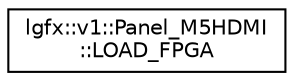 digraph "Graphical Class Hierarchy"
{
 // LATEX_PDF_SIZE
  edge [fontname="Helvetica",fontsize="10",labelfontname="Helvetica",labelfontsize="10"];
  node [fontname="Helvetica",fontsize="10",shape=record];
  rankdir="LR";
  Node0 [label="lgfx::v1::Panel_M5HDMI\l::LOAD_FPGA",height=0.2,width=0.4,color="black", fillcolor="white", style="filled",URL="$db/d9e/classlgfx_1_1v1_1_1Panel__M5HDMI_1_1LOAD__FPGA.html",tooltip=" "];
}
